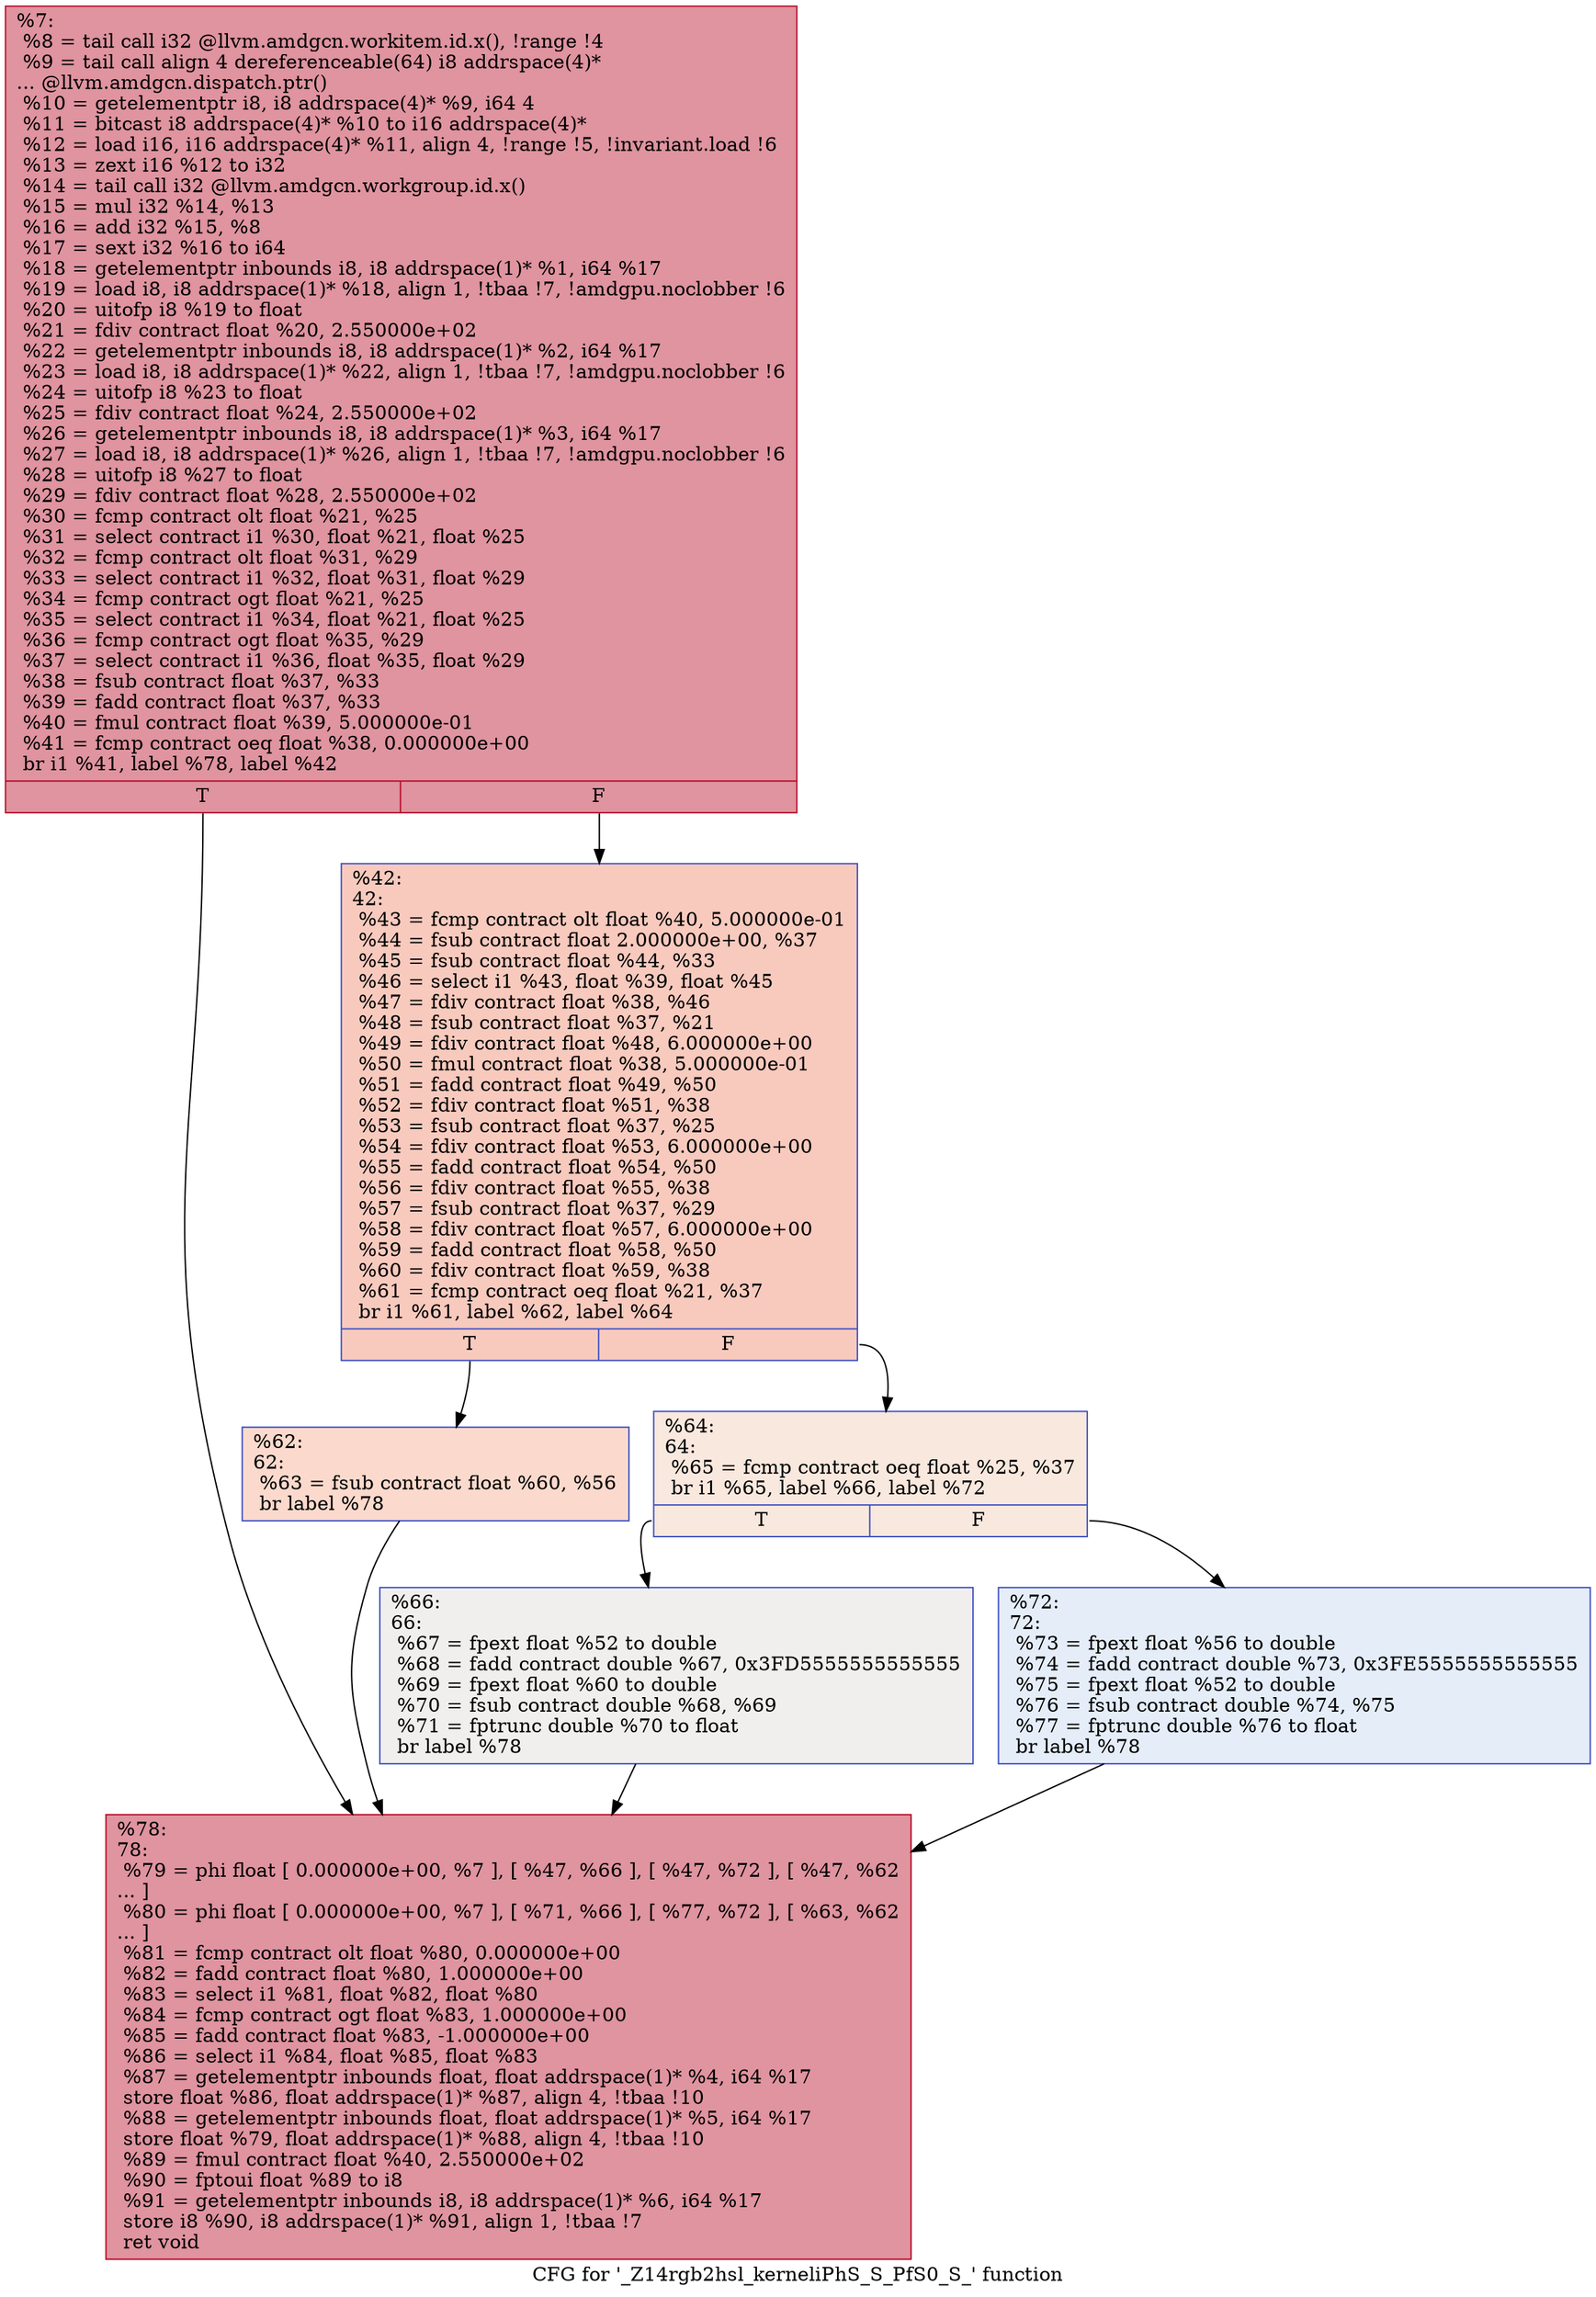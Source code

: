 digraph "CFG for '_Z14rgb2hsl_kerneliPhS_S_PfS0_S_' function" {
	label="CFG for '_Z14rgb2hsl_kerneliPhS_S_PfS0_S_' function";

	Node0x5d82ec0 [shape=record,color="#b70d28ff", style=filled, fillcolor="#b70d2870",label="{%7:\l  %8 = tail call i32 @llvm.amdgcn.workitem.id.x(), !range !4\l  %9 = tail call align 4 dereferenceable(64) i8 addrspace(4)*\l... @llvm.amdgcn.dispatch.ptr()\l  %10 = getelementptr i8, i8 addrspace(4)* %9, i64 4\l  %11 = bitcast i8 addrspace(4)* %10 to i16 addrspace(4)*\l  %12 = load i16, i16 addrspace(4)* %11, align 4, !range !5, !invariant.load !6\l  %13 = zext i16 %12 to i32\l  %14 = tail call i32 @llvm.amdgcn.workgroup.id.x()\l  %15 = mul i32 %14, %13\l  %16 = add i32 %15, %8\l  %17 = sext i32 %16 to i64\l  %18 = getelementptr inbounds i8, i8 addrspace(1)* %1, i64 %17\l  %19 = load i8, i8 addrspace(1)* %18, align 1, !tbaa !7, !amdgpu.noclobber !6\l  %20 = uitofp i8 %19 to float\l  %21 = fdiv contract float %20, 2.550000e+02\l  %22 = getelementptr inbounds i8, i8 addrspace(1)* %2, i64 %17\l  %23 = load i8, i8 addrspace(1)* %22, align 1, !tbaa !7, !amdgpu.noclobber !6\l  %24 = uitofp i8 %23 to float\l  %25 = fdiv contract float %24, 2.550000e+02\l  %26 = getelementptr inbounds i8, i8 addrspace(1)* %3, i64 %17\l  %27 = load i8, i8 addrspace(1)* %26, align 1, !tbaa !7, !amdgpu.noclobber !6\l  %28 = uitofp i8 %27 to float\l  %29 = fdiv contract float %28, 2.550000e+02\l  %30 = fcmp contract olt float %21, %25\l  %31 = select contract i1 %30, float %21, float %25\l  %32 = fcmp contract olt float %31, %29\l  %33 = select contract i1 %32, float %31, float %29\l  %34 = fcmp contract ogt float %21, %25\l  %35 = select contract i1 %34, float %21, float %25\l  %36 = fcmp contract ogt float %35, %29\l  %37 = select contract i1 %36, float %35, float %29\l  %38 = fsub contract float %37, %33\l  %39 = fadd contract float %37, %33\l  %40 = fmul contract float %39, 5.000000e-01\l  %41 = fcmp contract oeq float %38, 0.000000e+00\l  br i1 %41, label %78, label %42\l|{<s0>T|<s1>F}}"];
	Node0x5d82ec0:s0 -> Node0x5d875f0;
	Node0x5d82ec0:s1 -> Node0x5d87680;
	Node0x5d87680 [shape=record,color="#3d50c3ff", style=filled, fillcolor="#ef886b70",label="{%42:\l42:                                               \l  %43 = fcmp contract olt float %40, 5.000000e-01\l  %44 = fsub contract float 2.000000e+00, %37\l  %45 = fsub contract float %44, %33\l  %46 = select i1 %43, float %39, float %45\l  %47 = fdiv contract float %38, %46\l  %48 = fsub contract float %37, %21\l  %49 = fdiv contract float %48, 6.000000e+00\l  %50 = fmul contract float %38, 5.000000e-01\l  %51 = fadd contract float %49, %50\l  %52 = fdiv contract float %51, %38\l  %53 = fsub contract float %37, %25\l  %54 = fdiv contract float %53, 6.000000e+00\l  %55 = fadd contract float %54, %50\l  %56 = fdiv contract float %55, %38\l  %57 = fsub contract float %37, %29\l  %58 = fdiv contract float %57, 6.000000e+00\l  %59 = fadd contract float %58, %50\l  %60 = fdiv contract float %59, %38\l  %61 = fcmp contract oeq float %21, %37\l  br i1 %61, label %62, label %64\l|{<s0>T|<s1>F}}"];
	Node0x5d87680:s0 -> Node0x5d882d0;
	Node0x5d87680:s1 -> Node0x5d88360;
	Node0x5d882d0 [shape=record,color="#3d50c3ff", style=filled, fillcolor="#f7ac8e70",label="{%62:\l62:                                               \l  %63 = fsub contract float %60, %56\l  br label %78\l}"];
	Node0x5d882d0 -> Node0x5d875f0;
	Node0x5d88360 [shape=record,color="#3d50c3ff", style=filled, fillcolor="#f2cab570",label="{%64:\l64:                                               \l  %65 = fcmp contract oeq float %25, %37\l  br i1 %65, label %66, label %72\l|{<s0>T|<s1>F}}"];
	Node0x5d88360:s0 -> Node0x5d86f70;
	Node0x5d88360:s1 -> Node0x5d86fc0;
	Node0x5d86f70 [shape=record,color="#3d50c3ff", style=filled, fillcolor="#e0dbd870",label="{%66:\l66:                                               \l  %67 = fpext float %52 to double\l  %68 = fadd contract double %67, 0x3FD5555555555555\l  %69 = fpext float %60 to double\l  %70 = fsub contract double %68, %69\l  %71 = fptrunc double %70 to float\l  br label %78\l}"];
	Node0x5d86f70 -> Node0x5d875f0;
	Node0x5d86fc0 [shape=record,color="#3d50c3ff", style=filled, fillcolor="#c5d6f270",label="{%72:\l72:                                               \l  %73 = fpext float %56 to double\l  %74 = fadd contract double %73, 0x3FE5555555555555\l  %75 = fpext float %52 to double\l  %76 = fsub contract double %74, %75\l  %77 = fptrunc double %76 to float\l  br label %78\l}"];
	Node0x5d86fc0 -> Node0x5d875f0;
	Node0x5d875f0 [shape=record,color="#b70d28ff", style=filled, fillcolor="#b70d2870",label="{%78:\l78:                                               \l  %79 = phi float [ 0.000000e+00, %7 ], [ %47, %66 ], [ %47, %72 ], [ %47, %62\l... ]\l  %80 = phi float [ 0.000000e+00, %7 ], [ %71, %66 ], [ %77, %72 ], [ %63, %62\l... ]\l  %81 = fcmp contract olt float %80, 0.000000e+00\l  %82 = fadd contract float %80, 1.000000e+00\l  %83 = select i1 %81, float %82, float %80\l  %84 = fcmp contract ogt float %83, 1.000000e+00\l  %85 = fadd contract float %83, -1.000000e+00\l  %86 = select i1 %84, float %85, float %83\l  %87 = getelementptr inbounds float, float addrspace(1)* %4, i64 %17\l  store float %86, float addrspace(1)* %87, align 4, !tbaa !10\l  %88 = getelementptr inbounds float, float addrspace(1)* %5, i64 %17\l  store float %79, float addrspace(1)* %88, align 4, !tbaa !10\l  %89 = fmul contract float %40, 2.550000e+02\l  %90 = fptoui float %89 to i8\l  %91 = getelementptr inbounds i8, i8 addrspace(1)* %6, i64 %17\l  store i8 %90, i8 addrspace(1)* %91, align 1, !tbaa !7\l  ret void\l}"];
}
